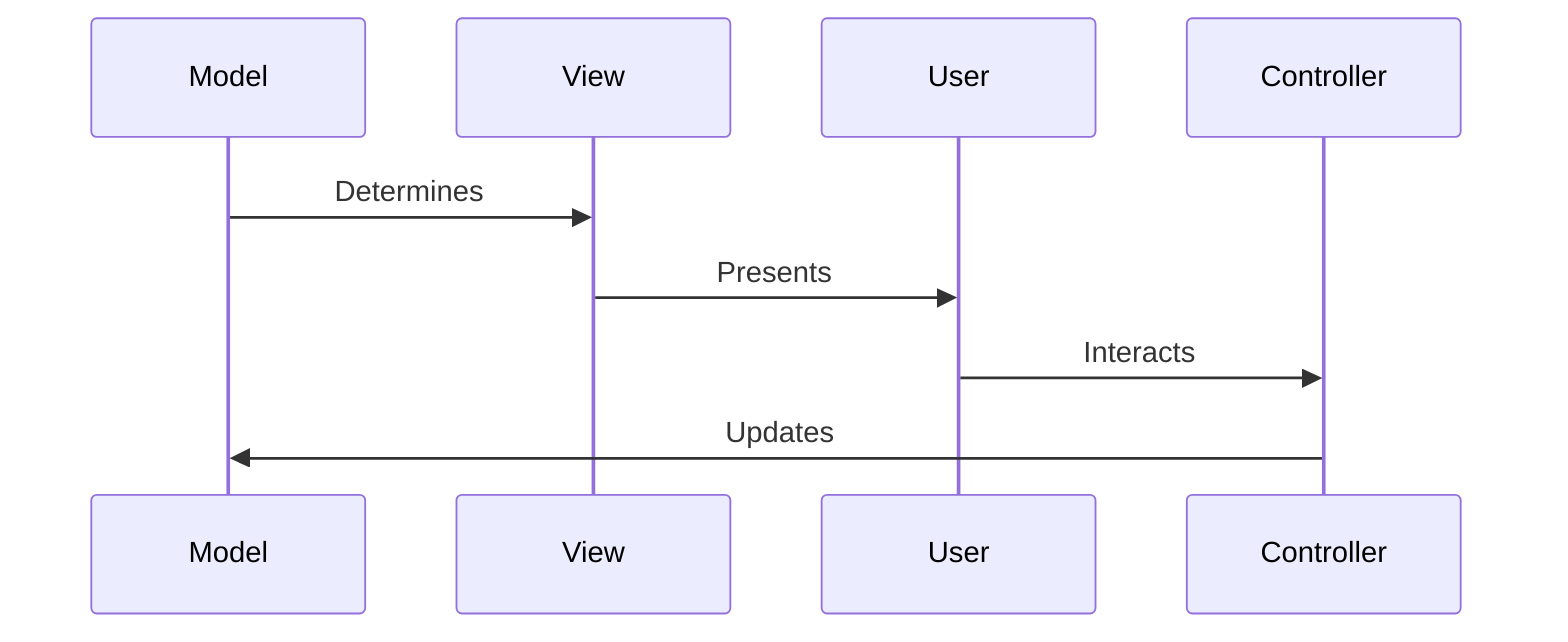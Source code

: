sequenceDiagram
    participant M as Model
    participant V as View
    participant U as User
    participant C as Controller
    M ->> V: Determines
    V ->> U: Presents
    U ->> C: Interacts
    C ->> M: Updates